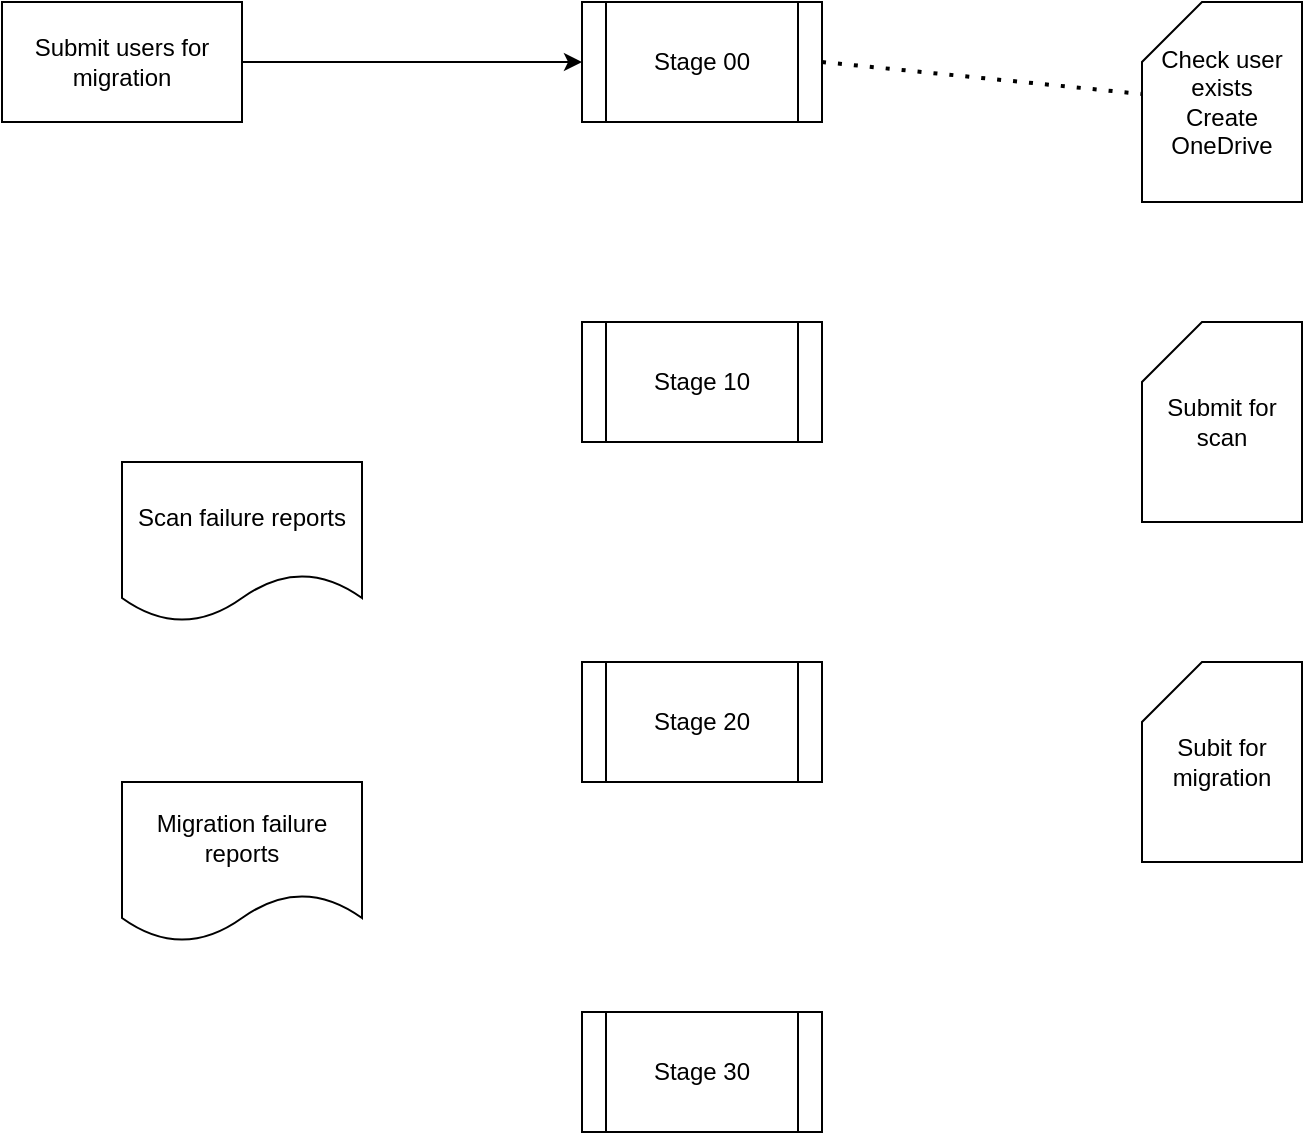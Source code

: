 <mxfile version="21.6.5" type="github">
  <diagram name="Page-1" id="F8U493MTITLsfvQEDwbk">
    <mxGraphModel dx="978" dy="507" grid="1" gridSize="10" guides="1" tooltips="1" connect="1" arrows="1" fold="1" page="1" pageScale="1" pageWidth="827" pageHeight="1169" math="0" shadow="0">
      <root>
        <mxCell id="0" />
        <mxCell id="1" parent="0" />
        <mxCell id="h9uJYR5GoaS3UvCaUmBw-3" value="Submit users for migration" style="rounded=0;whiteSpace=wrap;html=1;" vertex="1" parent="1">
          <mxGeometry x="40" y="80" width="120" height="60" as="geometry" />
        </mxCell>
        <mxCell id="h9uJYR5GoaS3UvCaUmBw-4" value="Stage 00" style="shape=process;whiteSpace=wrap;html=1;backgroundOutline=1;" vertex="1" parent="1">
          <mxGeometry x="330" y="80" width="120" height="60" as="geometry" />
        </mxCell>
        <mxCell id="h9uJYR5GoaS3UvCaUmBw-5" value="Stage 10" style="shape=process;whiteSpace=wrap;html=1;backgroundOutline=1;" vertex="1" parent="1">
          <mxGeometry x="330" y="240" width="120" height="60" as="geometry" />
        </mxCell>
        <mxCell id="h9uJYR5GoaS3UvCaUmBw-6" value="Stage 30" style="shape=process;whiteSpace=wrap;html=1;backgroundOutline=1;" vertex="1" parent="1">
          <mxGeometry x="330" y="585" width="120" height="60" as="geometry" />
        </mxCell>
        <mxCell id="h9uJYR5GoaS3UvCaUmBw-7" value="Stage 20" style="shape=process;whiteSpace=wrap;html=1;backgroundOutline=1;" vertex="1" parent="1">
          <mxGeometry x="330" y="410" width="120" height="60" as="geometry" />
        </mxCell>
        <mxCell id="h9uJYR5GoaS3UvCaUmBw-8" value="" style="endArrow=classic;html=1;rounded=0;exitX=1;exitY=0.5;exitDx=0;exitDy=0;entryX=0;entryY=0.5;entryDx=0;entryDy=0;" edge="1" parent="1" source="h9uJYR5GoaS3UvCaUmBw-3" target="h9uJYR5GoaS3UvCaUmBw-4">
          <mxGeometry width="50" height="50" relative="1" as="geometry">
            <mxPoint x="390" y="130" as="sourcePoint" />
            <mxPoint x="440" y="80" as="targetPoint" />
          </mxGeometry>
        </mxCell>
        <mxCell id="h9uJYR5GoaS3UvCaUmBw-9" value="" style="endArrow=none;dashed=1;html=1;dashPattern=1 3;strokeWidth=2;rounded=0;exitX=1;exitY=0.5;exitDx=0;exitDy=0;" edge="1" parent="1" source="h9uJYR5GoaS3UvCaUmBw-4" target="h9uJYR5GoaS3UvCaUmBw-10">
          <mxGeometry width="50" height="50" relative="1" as="geometry">
            <mxPoint x="500" y="140" as="sourcePoint" />
            <mxPoint x="440" y="80" as="targetPoint" />
          </mxGeometry>
        </mxCell>
        <mxCell id="h9uJYR5GoaS3UvCaUmBw-10" value="Check user exists&lt;br&gt;Create OneDrive" style="shape=card;whiteSpace=wrap;html=1;" vertex="1" parent="1">
          <mxGeometry x="610" y="80" width="80" height="100" as="geometry" />
        </mxCell>
        <mxCell id="h9uJYR5GoaS3UvCaUmBw-11" value="Subit for migration" style="shape=card;whiteSpace=wrap;html=1;" vertex="1" parent="1">
          <mxGeometry x="610" y="410" width="80" height="100" as="geometry" />
        </mxCell>
        <mxCell id="h9uJYR5GoaS3UvCaUmBw-12" value="Submit for scan" style="shape=card;whiteSpace=wrap;html=1;" vertex="1" parent="1">
          <mxGeometry x="610" y="240" width="80" height="100" as="geometry" />
        </mxCell>
        <mxCell id="h9uJYR5GoaS3UvCaUmBw-13" value="Scan failure reports" style="shape=document;whiteSpace=wrap;html=1;boundedLbl=1;" vertex="1" parent="1">
          <mxGeometry x="100" y="310" width="120" height="80" as="geometry" />
        </mxCell>
        <mxCell id="h9uJYR5GoaS3UvCaUmBw-14" value="Migration failure reports" style="shape=document;whiteSpace=wrap;html=1;boundedLbl=1;" vertex="1" parent="1">
          <mxGeometry x="100" y="470" width="120" height="80" as="geometry" />
        </mxCell>
      </root>
    </mxGraphModel>
  </diagram>
</mxfile>
